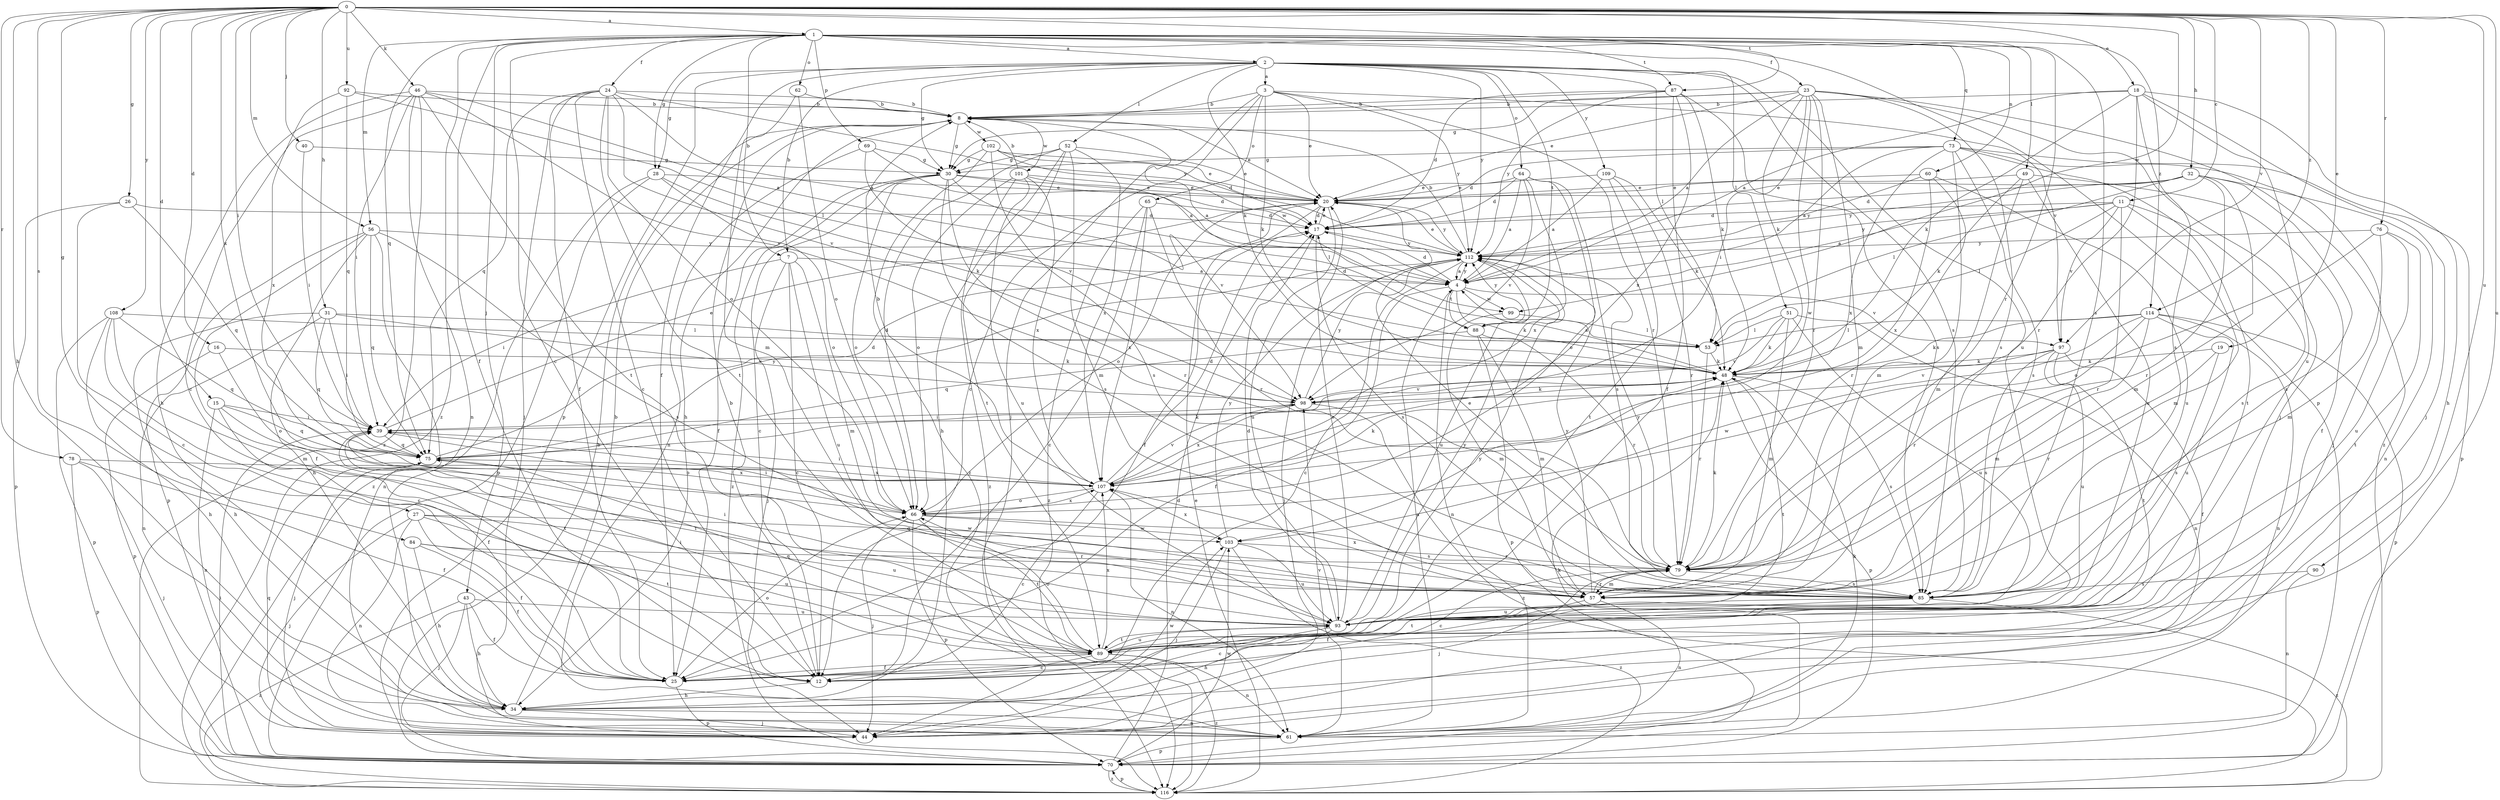 strict digraph  {
0;
1;
2;
3;
4;
7;
8;
11;
12;
15;
16;
17;
18;
19;
20;
23;
24;
25;
26;
27;
28;
30;
31;
32;
34;
39;
40;
43;
44;
46;
48;
49;
51;
52;
53;
56;
57;
60;
61;
62;
64;
65;
66;
69;
70;
73;
75;
76;
78;
79;
84;
85;
87;
88;
89;
90;
92;
93;
97;
98;
99;
101;
102;
103;
107;
108;
109;
112;
114;
116;
0 -> 1  [label=a];
0 -> 11  [label=c];
0 -> 15  [label=d];
0 -> 16  [label=d];
0 -> 18  [label=e];
0 -> 19  [label=e];
0 -> 26  [label=g];
0 -> 27  [label=g];
0 -> 31  [label=h];
0 -> 32  [label=h];
0 -> 34  [label=h];
0 -> 39  [label=i];
0 -> 40  [label=j];
0 -> 46  [label=k];
0 -> 56  [label=m];
0 -> 76  [label=r];
0 -> 78  [label=r];
0 -> 84  [label=s];
0 -> 87  [label=t];
0 -> 90  [label=u];
0 -> 92  [label=u];
0 -> 93  [label=u];
0 -> 97  [label=v];
0 -> 99  [label=w];
0 -> 107  [label=x];
0 -> 108  [label=y];
0 -> 114  [label=z];
1 -> 2  [label=a];
1 -> 7  [label=b];
1 -> 12  [label=c];
1 -> 23  [label=f];
1 -> 24  [label=f];
1 -> 25  [label=f];
1 -> 28  [label=g];
1 -> 43  [label=j];
1 -> 49  [label=l];
1 -> 56  [label=m];
1 -> 60  [label=n];
1 -> 62  [label=o];
1 -> 69  [label=p];
1 -> 70  [label=p];
1 -> 73  [label=q];
1 -> 75  [label=q];
1 -> 79  [label=r];
1 -> 85  [label=s];
1 -> 87  [label=t];
1 -> 114  [label=z];
1 -> 116  [label=z];
2 -> 3  [label=a];
2 -> 7  [label=b];
2 -> 25  [label=f];
2 -> 28  [label=g];
2 -> 30  [label=g];
2 -> 48  [label=k];
2 -> 51  [label=l];
2 -> 52  [label=l];
2 -> 53  [label=l];
2 -> 64  [label=o];
2 -> 70  [label=p];
2 -> 85  [label=s];
2 -> 88  [label=t];
2 -> 93  [label=u];
2 -> 109  [label=y];
2 -> 112  [label=y];
3 -> 8  [label=b];
3 -> 12  [label=c];
3 -> 20  [label=e];
3 -> 44  [label=j];
3 -> 48  [label=k];
3 -> 65  [label=o];
3 -> 79  [label=r];
3 -> 97  [label=v];
3 -> 112  [label=y];
4 -> 17  [label=d];
4 -> 25  [label=f];
4 -> 48  [label=k];
4 -> 61  [label=n];
4 -> 88  [label=t];
4 -> 97  [label=v];
4 -> 99  [label=w];
4 -> 112  [label=y];
7 -> 4  [label=a];
7 -> 12  [label=c];
7 -> 39  [label=i];
7 -> 44  [label=j];
7 -> 57  [label=m];
7 -> 93  [label=u];
8 -> 20  [label=e];
8 -> 30  [label=g];
8 -> 34  [label=h];
8 -> 99  [label=w];
8 -> 101  [label=w];
8 -> 102  [label=w];
11 -> 4  [label=a];
11 -> 17  [label=d];
11 -> 53  [label=l];
11 -> 57  [label=m];
11 -> 79  [label=r];
11 -> 85  [label=s];
11 -> 97  [label=v];
11 -> 112  [label=y];
12 -> 8  [label=b];
12 -> 34  [label=h];
15 -> 25  [label=f];
15 -> 39  [label=i];
15 -> 61  [label=n];
15 -> 75  [label=q];
15 -> 89  [label=t];
16 -> 48  [label=k];
16 -> 66  [label=o];
16 -> 70  [label=p];
17 -> 20  [label=e];
17 -> 85  [label=s];
17 -> 112  [label=y];
18 -> 4  [label=a];
18 -> 8  [label=b];
18 -> 34  [label=h];
18 -> 44  [label=j];
18 -> 48  [label=k];
18 -> 79  [label=r];
18 -> 85  [label=s];
18 -> 93  [label=u];
19 -> 48  [label=k];
19 -> 79  [label=r];
19 -> 85  [label=s];
20 -> 17  [label=d];
20 -> 25  [label=f];
20 -> 66  [label=o];
20 -> 93  [label=u];
20 -> 112  [label=y];
23 -> 4  [label=a];
23 -> 8  [label=b];
23 -> 20  [label=e];
23 -> 30  [label=g];
23 -> 39  [label=i];
23 -> 44  [label=j];
23 -> 48  [label=k];
23 -> 57  [label=m];
23 -> 79  [label=r];
23 -> 85  [label=s];
23 -> 103  [label=w];
23 -> 116  [label=z];
24 -> 4  [label=a];
24 -> 8  [label=b];
24 -> 12  [label=c];
24 -> 25  [label=f];
24 -> 44  [label=j];
24 -> 66  [label=o];
24 -> 75  [label=q];
24 -> 89  [label=t];
24 -> 98  [label=v];
24 -> 112  [label=y];
25 -> 66  [label=o];
25 -> 70  [label=p];
26 -> 12  [label=c];
26 -> 17  [label=d];
26 -> 70  [label=p];
26 -> 75  [label=q];
27 -> 25  [label=f];
27 -> 44  [label=j];
27 -> 61  [label=n];
27 -> 89  [label=t];
27 -> 93  [label=u];
27 -> 103  [label=w];
28 -> 20  [label=e];
28 -> 48  [label=k];
28 -> 66  [label=o];
28 -> 70  [label=p];
28 -> 116  [label=z];
30 -> 12  [label=c];
30 -> 17  [label=d];
30 -> 20  [label=e];
30 -> 25  [label=f];
30 -> 66  [label=o];
30 -> 79  [label=r];
30 -> 85  [label=s];
30 -> 98  [label=v];
30 -> 116  [label=z];
31 -> 34  [label=h];
31 -> 39  [label=i];
31 -> 53  [label=l];
31 -> 61  [label=n];
31 -> 75  [label=q];
31 -> 98  [label=v];
32 -> 17  [label=d];
32 -> 20  [label=e];
32 -> 53  [label=l];
32 -> 57  [label=m];
32 -> 61  [label=n];
32 -> 79  [label=r];
32 -> 85  [label=s];
32 -> 112  [label=y];
34 -> 8  [label=b];
34 -> 44  [label=j];
34 -> 61  [label=n];
34 -> 103  [label=w];
39 -> 20  [label=e];
39 -> 66  [label=o];
39 -> 75  [label=q];
40 -> 30  [label=g];
40 -> 39  [label=i];
43 -> 25  [label=f];
43 -> 34  [label=h];
43 -> 44  [label=j];
43 -> 93  [label=u];
43 -> 116  [label=z];
44 -> 75  [label=q];
46 -> 4  [label=a];
46 -> 8  [label=b];
46 -> 12  [label=c];
46 -> 34  [label=h];
46 -> 39  [label=i];
46 -> 61  [label=n];
46 -> 89  [label=t];
46 -> 98  [label=v];
46 -> 116  [label=z];
48 -> 4  [label=a];
48 -> 70  [label=p];
48 -> 85  [label=s];
48 -> 89  [label=t];
48 -> 98  [label=v];
49 -> 20  [label=e];
49 -> 25  [label=f];
49 -> 48  [label=k];
49 -> 57  [label=m];
49 -> 93  [label=u];
51 -> 48  [label=k];
51 -> 53  [label=l];
51 -> 57  [label=m];
51 -> 61  [label=n];
51 -> 93  [label=u];
51 -> 98  [label=v];
52 -> 20  [label=e];
52 -> 30  [label=g];
52 -> 34  [label=h];
52 -> 57  [label=m];
52 -> 66  [label=o];
52 -> 89  [label=t];
52 -> 107  [label=x];
53 -> 48  [label=k];
53 -> 79  [label=r];
56 -> 25  [label=f];
56 -> 34  [label=h];
56 -> 61  [label=n];
56 -> 70  [label=p];
56 -> 75  [label=q];
56 -> 85  [label=s];
56 -> 112  [label=y];
57 -> 25  [label=f];
57 -> 39  [label=i];
57 -> 61  [label=n];
57 -> 79  [label=r];
57 -> 107  [label=x];
57 -> 112  [label=y];
60 -> 20  [label=e];
60 -> 79  [label=r];
60 -> 93  [label=u];
60 -> 107  [label=x];
60 -> 112  [label=y];
61 -> 4  [label=a];
61 -> 48  [label=k];
61 -> 70  [label=p];
61 -> 98  [label=v];
62 -> 8  [label=b];
62 -> 57  [label=m];
62 -> 66  [label=o];
64 -> 4  [label=a];
64 -> 17  [label=d];
64 -> 20  [label=e];
64 -> 66  [label=o];
64 -> 85  [label=s];
64 -> 98  [label=v];
64 -> 107  [label=x];
65 -> 12  [label=c];
65 -> 17  [label=d];
65 -> 79  [label=r];
65 -> 107  [label=x];
65 -> 116  [label=z];
66 -> 39  [label=i];
66 -> 44  [label=j];
66 -> 70  [label=p];
66 -> 85  [label=s];
66 -> 89  [label=t];
66 -> 103  [label=w];
66 -> 107  [label=x];
69 -> 4  [label=a];
69 -> 30  [label=g];
69 -> 61  [label=n];
69 -> 98  [label=v];
70 -> 8  [label=b];
70 -> 17  [label=d];
70 -> 39  [label=i];
70 -> 48  [label=k];
70 -> 103  [label=w];
70 -> 116  [label=z];
73 -> 4  [label=a];
73 -> 17  [label=d];
73 -> 30  [label=g];
73 -> 44  [label=j];
73 -> 57  [label=m];
73 -> 70  [label=p];
73 -> 85  [label=s];
73 -> 89  [label=t];
73 -> 107  [label=x];
75 -> 17  [label=d];
75 -> 44  [label=j];
75 -> 48  [label=k];
75 -> 107  [label=x];
75 -> 112  [label=y];
76 -> 57  [label=m];
76 -> 66  [label=o];
76 -> 89  [label=t];
76 -> 93  [label=u];
76 -> 112  [label=y];
78 -> 25  [label=f];
78 -> 44  [label=j];
78 -> 70  [label=p];
78 -> 107  [label=x];
79 -> 12  [label=c];
79 -> 44  [label=j];
79 -> 48  [label=k];
79 -> 57  [label=m];
79 -> 85  [label=s];
79 -> 112  [label=y];
84 -> 25  [label=f];
84 -> 34  [label=h];
84 -> 79  [label=r];
84 -> 93  [label=u];
85 -> 20  [label=e];
85 -> 75  [label=q];
85 -> 89  [label=t];
85 -> 93  [label=u];
85 -> 116  [label=z];
87 -> 8  [label=b];
87 -> 17  [label=d];
87 -> 25  [label=f];
87 -> 48  [label=k];
87 -> 85  [label=s];
87 -> 107  [label=x];
87 -> 112  [label=y];
88 -> 17  [label=d];
88 -> 57  [label=m];
88 -> 70  [label=p];
88 -> 75  [label=q];
88 -> 79  [label=r];
88 -> 112  [label=y];
89 -> 12  [label=c];
89 -> 25  [label=f];
89 -> 39  [label=i];
89 -> 61  [label=n];
89 -> 66  [label=o];
89 -> 75  [label=q];
89 -> 93  [label=u];
89 -> 107  [label=x];
89 -> 112  [label=y];
89 -> 116  [label=z];
90 -> 61  [label=n];
90 -> 85  [label=s];
92 -> 8  [label=b];
92 -> 53  [label=l];
92 -> 75  [label=q];
92 -> 107  [label=x];
93 -> 12  [label=c];
93 -> 17  [label=d];
93 -> 20  [label=e];
93 -> 34  [label=h];
93 -> 39  [label=i];
93 -> 89  [label=t];
93 -> 112  [label=y];
97 -> 25  [label=f];
97 -> 48  [label=k];
97 -> 85  [label=s];
97 -> 89  [label=t];
97 -> 93  [label=u];
97 -> 98  [label=v];
98 -> 39  [label=i];
98 -> 48  [label=k];
98 -> 107  [label=x];
98 -> 112  [label=y];
98 -> 116  [label=z];
99 -> 53  [label=l];
99 -> 57  [label=m];
101 -> 8  [label=b];
101 -> 20  [label=e];
101 -> 53  [label=l];
101 -> 66  [label=o];
101 -> 93  [label=u];
101 -> 107  [label=x];
101 -> 116  [label=z];
102 -> 4  [label=a];
102 -> 17  [label=d];
102 -> 20  [label=e];
102 -> 30  [label=g];
102 -> 85  [label=s];
102 -> 116  [label=z];
103 -> 44  [label=j];
103 -> 79  [label=r];
103 -> 93  [label=u];
103 -> 107  [label=x];
103 -> 112  [label=y];
103 -> 116  [label=z];
107 -> 8  [label=b];
107 -> 12  [label=c];
107 -> 17  [label=d];
107 -> 39  [label=i];
107 -> 48  [label=k];
107 -> 61  [label=n];
107 -> 66  [label=o];
107 -> 98  [label=v];
108 -> 12  [label=c];
108 -> 34  [label=h];
108 -> 53  [label=l];
108 -> 57  [label=m];
108 -> 70  [label=p];
108 -> 75  [label=q];
109 -> 4  [label=a];
109 -> 20  [label=e];
109 -> 48  [label=k];
109 -> 79  [label=r];
109 -> 89  [label=t];
112 -> 4  [label=a];
112 -> 8  [label=b];
112 -> 12  [label=c];
112 -> 20  [label=e];
112 -> 44  [label=j];
112 -> 93  [label=u];
114 -> 48  [label=k];
114 -> 53  [label=l];
114 -> 57  [label=m];
114 -> 61  [label=n];
114 -> 70  [label=p];
114 -> 79  [label=r];
114 -> 93  [label=u];
114 -> 103  [label=w];
116 -> 20  [label=e];
116 -> 70  [label=p];
}
